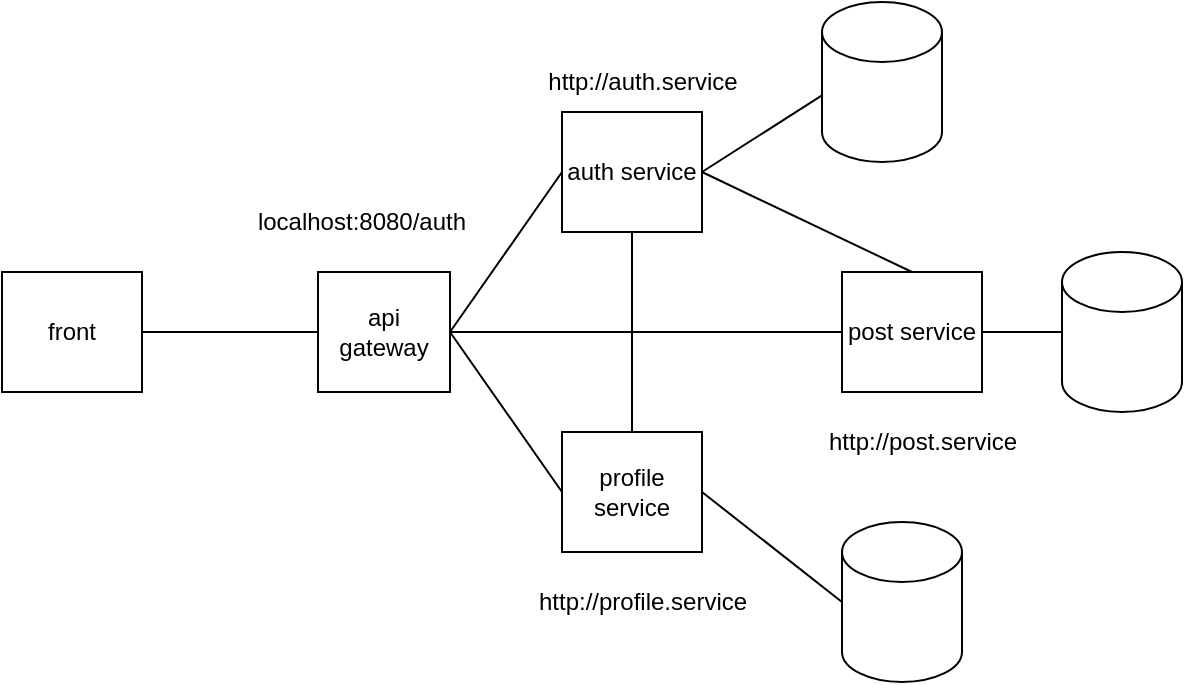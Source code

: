 <mxfile version="27.0.5">
  <diagram name="Страница — 1" id="T4UjPuhqrGTSiEkWrQap">
    <mxGraphModel dx="1188" dy="701" grid="1" gridSize="10" guides="1" tooltips="1" connect="1" arrows="1" fold="1" page="1" pageScale="1" pageWidth="827" pageHeight="1169" math="0" shadow="0">
      <root>
        <mxCell id="0" />
        <mxCell id="1" parent="0" />
        <mxCell id="PGIGkS3Ua7EzVLcB9R00-1" value="front" style="rounded=0;whiteSpace=wrap;html=1;" vertex="1" parent="1">
          <mxGeometry x="190" y="160" width="70" height="60" as="geometry" />
        </mxCell>
        <mxCell id="PGIGkS3Ua7EzVLcB9R00-2" value="api gateway" style="rounded=0;whiteSpace=wrap;html=1;" vertex="1" parent="1">
          <mxGeometry x="348" y="160" width="66" height="60" as="geometry" />
        </mxCell>
        <mxCell id="PGIGkS3Ua7EzVLcB9R00-3" value="" style="endArrow=none;html=1;rounded=0;entryX=1;entryY=0.5;entryDx=0;entryDy=0;exitX=0;exitY=0.5;exitDx=0;exitDy=0;" edge="1" parent="1" source="PGIGkS3Ua7EzVLcB9R00-2" target="PGIGkS3Ua7EzVLcB9R00-1">
          <mxGeometry width="50" height="50" relative="1" as="geometry">
            <mxPoint x="510" y="260" as="sourcePoint" />
            <mxPoint x="560" y="210" as="targetPoint" />
          </mxGeometry>
        </mxCell>
        <mxCell id="PGIGkS3Ua7EzVLcB9R00-4" value="auth service" style="rounded=0;whiteSpace=wrap;html=1;" vertex="1" parent="1">
          <mxGeometry x="470" y="80" width="70" height="60" as="geometry" />
        </mxCell>
        <mxCell id="PGIGkS3Ua7EzVLcB9R00-5" value="" style="endArrow=none;html=1;rounded=0;entryX=0;entryY=0.5;entryDx=0;entryDy=0;exitX=1;exitY=0.5;exitDx=0;exitDy=0;" edge="1" parent="1" source="PGIGkS3Ua7EzVLcB9R00-2" target="PGIGkS3Ua7EzVLcB9R00-4">
          <mxGeometry width="50" height="50" relative="1" as="geometry">
            <mxPoint x="510" y="260" as="sourcePoint" />
            <mxPoint x="560" y="210" as="targetPoint" />
          </mxGeometry>
        </mxCell>
        <mxCell id="PGIGkS3Ua7EzVLcB9R00-7" value="http://auth.service" style="text;html=1;align=center;verticalAlign=middle;resizable=0;points=[];autosize=1;strokeColor=none;fillColor=none;" vertex="1" parent="1">
          <mxGeometry x="450" y="50" width="120" height="30" as="geometry" />
        </mxCell>
        <mxCell id="PGIGkS3Ua7EzVLcB9R00-10" value="localhost:8080/auth" style="text;html=1;align=center;verticalAlign=middle;whiteSpace=wrap;rounded=0;" vertex="1" parent="1">
          <mxGeometry x="290" y="120" width="160" height="30" as="geometry" />
        </mxCell>
        <mxCell id="PGIGkS3Ua7EzVLcB9R00-12" value="profile service" style="rounded=0;whiteSpace=wrap;html=1;" vertex="1" parent="1">
          <mxGeometry x="470" y="240" width="70" height="60" as="geometry" />
        </mxCell>
        <mxCell id="PGIGkS3Ua7EzVLcB9R00-13" value="" style="endArrow=none;html=1;rounded=0;entryX=1;entryY=0.5;entryDx=0;entryDy=0;exitX=0;exitY=0.5;exitDx=0;exitDy=0;" edge="1" parent="1" source="PGIGkS3Ua7EzVLcB9R00-12" target="PGIGkS3Ua7EzVLcB9R00-2">
          <mxGeometry width="50" height="50" relative="1" as="geometry">
            <mxPoint x="510" y="260" as="sourcePoint" />
            <mxPoint x="560" y="210" as="targetPoint" />
          </mxGeometry>
        </mxCell>
        <mxCell id="PGIGkS3Ua7EzVLcB9R00-14" value="" style="endArrow=none;html=1;rounded=0;entryX=0.5;entryY=1;entryDx=0;entryDy=0;exitX=0.5;exitY=0;exitDx=0;exitDy=0;" edge="1" parent="1" source="PGIGkS3Ua7EzVLcB9R00-12" target="PGIGkS3Ua7EzVLcB9R00-4">
          <mxGeometry width="50" height="50" relative="1" as="geometry">
            <mxPoint x="510" y="230" as="sourcePoint" />
            <mxPoint x="560" y="210" as="targetPoint" />
          </mxGeometry>
        </mxCell>
        <mxCell id="PGIGkS3Ua7EzVLcB9R00-15" value="http://profile.service" style="text;html=1;align=center;verticalAlign=middle;resizable=0;points=[];autosize=1;strokeColor=none;fillColor=none;" vertex="1" parent="1">
          <mxGeometry x="445" y="310" width="130" height="30" as="geometry" />
        </mxCell>
        <mxCell id="PGIGkS3Ua7EzVLcB9R00-17" value="post service" style="rounded=0;whiteSpace=wrap;html=1;" vertex="1" parent="1">
          <mxGeometry x="610" y="160" width="70" height="60" as="geometry" />
        </mxCell>
        <mxCell id="PGIGkS3Ua7EzVLcB9R00-18" value="" style="endArrow=none;html=1;rounded=0;entryX=1;entryY=0.5;entryDx=0;entryDy=0;exitX=0;exitY=0.5;exitDx=0;exitDy=0;" edge="1" parent="1" source="PGIGkS3Ua7EzVLcB9R00-17" target="PGIGkS3Ua7EzVLcB9R00-2">
          <mxGeometry width="50" height="50" relative="1" as="geometry">
            <mxPoint x="510" y="260" as="sourcePoint" />
            <mxPoint x="560" y="210" as="targetPoint" />
          </mxGeometry>
        </mxCell>
        <mxCell id="PGIGkS3Ua7EzVLcB9R00-19" value="" style="endArrow=none;html=1;rounded=0;entryX=1;entryY=0.5;entryDx=0;entryDy=0;exitX=0.5;exitY=0;exitDx=0;exitDy=0;" edge="1" parent="1" source="PGIGkS3Ua7EzVLcB9R00-17" target="PGIGkS3Ua7EzVLcB9R00-4">
          <mxGeometry width="50" height="50" relative="1" as="geometry">
            <mxPoint x="510" y="260" as="sourcePoint" />
            <mxPoint x="560" y="210" as="targetPoint" />
          </mxGeometry>
        </mxCell>
        <mxCell id="PGIGkS3Ua7EzVLcB9R00-20" value="http://post.service" style="text;html=1;align=center;verticalAlign=middle;resizable=0;points=[];autosize=1;strokeColor=none;fillColor=none;" vertex="1" parent="1">
          <mxGeometry x="590" y="230" width="120" height="30" as="geometry" />
        </mxCell>
        <mxCell id="PGIGkS3Ua7EzVLcB9R00-21" value="" style="shape=cylinder3;whiteSpace=wrap;html=1;boundedLbl=1;backgroundOutline=1;size=15;" vertex="1" parent="1">
          <mxGeometry x="610" y="285" width="60" height="80" as="geometry" />
        </mxCell>
        <mxCell id="PGIGkS3Ua7EzVLcB9R00-22" value="" style="shape=cylinder3;whiteSpace=wrap;html=1;boundedLbl=1;backgroundOutline=1;size=15;" vertex="1" parent="1">
          <mxGeometry x="720" y="150" width="60" height="80" as="geometry" />
        </mxCell>
        <mxCell id="PGIGkS3Ua7EzVLcB9R00-23" value="" style="shape=cylinder3;whiteSpace=wrap;html=1;boundedLbl=1;backgroundOutline=1;size=15;" vertex="1" parent="1">
          <mxGeometry x="600" y="25" width="60" height="80" as="geometry" />
        </mxCell>
        <mxCell id="PGIGkS3Ua7EzVLcB9R00-24" value="" style="endArrow=none;html=1;rounded=0;entryX=1;entryY=0.5;entryDx=0;entryDy=0;exitX=0.006;exitY=0.581;exitDx=0;exitDy=0;exitPerimeter=0;" edge="1" parent="1" source="PGIGkS3Ua7EzVLcB9R00-23" target="PGIGkS3Ua7EzVLcB9R00-4">
          <mxGeometry width="50" height="50" relative="1" as="geometry">
            <mxPoint x="510" y="260" as="sourcePoint" />
            <mxPoint x="560" y="210" as="targetPoint" />
          </mxGeometry>
        </mxCell>
        <mxCell id="PGIGkS3Ua7EzVLcB9R00-25" value="" style="endArrow=none;html=1;rounded=0;entryX=1;entryY=0.5;entryDx=0;entryDy=0;exitX=0;exitY=0.5;exitDx=0;exitDy=0;exitPerimeter=0;" edge="1" parent="1" source="PGIGkS3Ua7EzVLcB9R00-21" target="PGIGkS3Ua7EzVLcB9R00-12">
          <mxGeometry width="50" height="50" relative="1" as="geometry">
            <mxPoint x="510" y="260" as="sourcePoint" />
            <mxPoint x="560" y="210" as="targetPoint" />
          </mxGeometry>
        </mxCell>
        <mxCell id="PGIGkS3Ua7EzVLcB9R00-26" value="" style="endArrow=none;html=1;rounded=0;entryX=1;entryY=0.5;entryDx=0;entryDy=0;exitX=0;exitY=0.5;exitDx=0;exitDy=0;exitPerimeter=0;" edge="1" parent="1" source="PGIGkS3Ua7EzVLcB9R00-22" target="PGIGkS3Ua7EzVLcB9R00-17">
          <mxGeometry width="50" height="50" relative="1" as="geometry">
            <mxPoint x="680" y="340" as="sourcePoint" />
            <mxPoint x="730" y="290" as="targetPoint" />
          </mxGeometry>
        </mxCell>
      </root>
    </mxGraphModel>
  </diagram>
</mxfile>
